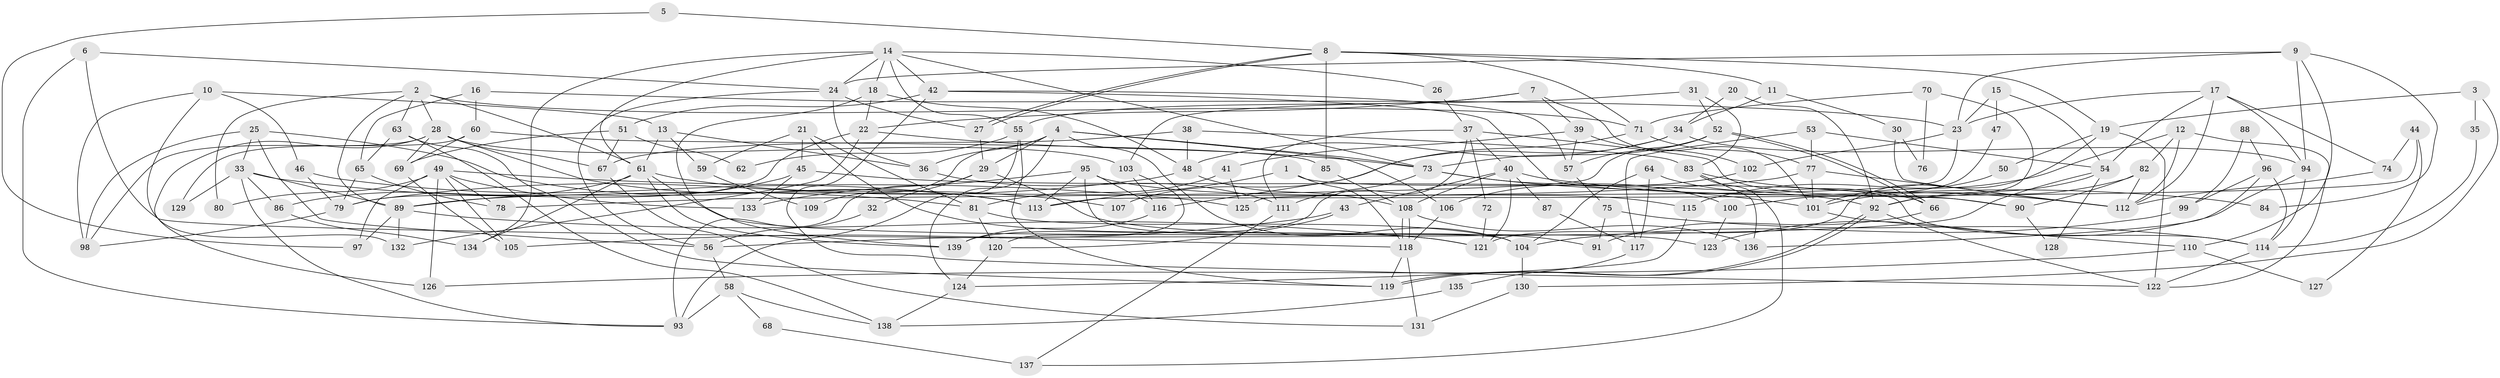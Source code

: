 // Generated by graph-tools (version 1.1) at 2025/36/03/09/25 02:36:08]
// undirected, 139 vertices, 278 edges
graph export_dot {
graph [start="1"]
  node [color=gray90,style=filled];
  1;
  2;
  3;
  4;
  5;
  6;
  7;
  8;
  9;
  10;
  11;
  12;
  13;
  14;
  15;
  16;
  17;
  18;
  19;
  20;
  21;
  22;
  23;
  24;
  25;
  26;
  27;
  28;
  29;
  30;
  31;
  32;
  33;
  34;
  35;
  36;
  37;
  38;
  39;
  40;
  41;
  42;
  43;
  44;
  45;
  46;
  47;
  48;
  49;
  50;
  51;
  52;
  53;
  54;
  55;
  56;
  57;
  58;
  59;
  60;
  61;
  62;
  63;
  64;
  65;
  66;
  67;
  68;
  69;
  70;
  71;
  72;
  73;
  74;
  75;
  76;
  77;
  78;
  79;
  80;
  81;
  82;
  83;
  84;
  85;
  86;
  87;
  88;
  89;
  90;
  91;
  92;
  93;
  94;
  95;
  96;
  97;
  98;
  99;
  100;
  101;
  102;
  103;
  104;
  105;
  106;
  107;
  108;
  109;
  110;
  111;
  112;
  113;
  114;
  115;
  116;
  117;
  118;
  119;
  120;
  121;
  122;
  123;
  124;
  125;
  126;
  127;
  128;
  129;
  130;
  131;
  132;
  133;
  134;
  135;
  136;
  137;
  138;
  139;
  1 -- 113;
  1 -- 118;
  1 -- 114;
  2 -- 61;
  2 -- 28;
  2 -- 63;
  2 -- 71;
  2 -- 80;
  2 -- 89;
  3 -- 130;
  3 -- 19;
  3 -- 35;
  4 -- 106;
  4 -- 73;
  4 -- 29;
  4 -- 36;
  4 -- 104;
  4 -- 109;
  4 -- 124;
  5 -- 8;
  5 -- 97;
  6 -- 118;
  6 -- 24;
  6 -- 93;
  7 -- 55;
  7 -- 101;
  7 -- 22;
  7 -- 39;
  8 -- 27;
  8 -- 27;
  8 -- 19;
  8 -- 11;
  8 -- 71;
  8 -- 85;
  9 -- 23;
  9 -- 24;
  9 -- 84;
  9 -- 94;
  9 -- 110;
  10 -- 98;
  10 -- 13;
  10 -- 46;
  10 -- 132;
  11 -- 34;
  11 -- 30;
  12 -- 112;
  12 -- 122;
  12 -- 82;
  12 -- 115;
  13 -- 36;
  13 -- 61;
  13 -- 59;
  14 -- 73;
  14 -- 18;
  14 -- 24;
  14 -- 26;
  14 -- 42;
  14 -- 55;
  14 -- 61;
  14 -- 134;
  15 -- 54;
  15 -- 23;
  15 -- 47;
  16 -- 60;
  16 -- 65;
  16 -- 23;
  17 -- 112;
  17 -- 23;
  17 -- 54;
  17 -- 74;
  17 -- 94;
  18 -- 22;
  18 -- 139;
  18 -- 48;
  19 -- 122;
  19 -- 121;
  19 -- 50;
  20 -- 34;
  20 -- 92;
  21 -- 81;
  21 -- 121;
  21 -- 45;
  21 -- 59;
  22 -- 132;
  22 -- 73;
  22 -- 79;
  23 -- 125;
  23 -- 102;
  24 -- 27;
  24 -- 36;
  24 -- 56;
  25 -- 33;
  25 -- 56;
  25 -- 98;
  25 -- 113;
  26 -- 37;
  27 -- 29;
  28 -- 103;
  28 -- 98;
  28 -- 67;
  28 -- 69;
  28 -- 113;
  28 -- 126;
  29 -- 93;
  29 -- 32;
  29 -- 91;
  30 -- 112;
  30 -- 76;
  31 -- 103;
  31 -- 52;
  31 -- 83;
  32 -- 56;
  33 -- 89;
  33 -- 93;
  33 -- 81;
  33 -- 86;
  33 -- 129;
  34 -- 94;
  34 -- 48;
  34 -- 107;
  35 -- 114;
  36 -- 111;
  37 -- 139;
  37 -- 90;
  37 -- 40;
  37 -- 72;
  37 -- 111;
  38 -- 83;
  38 -- 48;
  38 -- 67;
  39 -- 57;
  39 -- 41;
  39 -- 102;
  40 -- 108;
  40 -- 43;
  40 -- 84;
  40 -- 87;
  40 -- 121;
  41 -- 81;
  41 -- 125;
  42 -- 122;
  42 -- 51;
  42 -- 57;
  42 -- 90;
  43 -- 120;
  43 -- 105;
  44 -- 113;
  44 -- 74;
  44 -- 127;
  45 -- 92;
  45 -- 89;
  45 -- 133;
  46 -- 113;
  46 -- 79;
  47 -- 100;
  48 -- 79;
  48 -- 108;
  49 -- 126;
  49 -- 105;
  49 -- 78;
  49 -- 80;
  49 -- 97;
  49 -- 125;
  49 -- 133;
  50 -- 101;
  51 -- 67;
  51 -- 62;
  51 -- 69;
  52 -- 73;
  52 -- 66;
  52 -- 66;
  52 -- 57;
  52 -- 78;
  53 -- 54;
  53 -- 77;
  53 -- 117;
  54 -- 56;
  54 -- 92;
  54 -- 128;
  55 -- 119;
  55 -- 62;
  55 -- 93;
  56 -- 58;
  57 -- 75;
  58 -- 93;
  58 -- 138;
  58 -- 68;
  59 -- 109;
  60 -- 69;
  60 -- 85;
  60 -- 129;
  61 -- 86;
  61 -- 107;
  61 -- 123;
  61 -- 134;
  61 -- 139;
  63 -- 65;
  63 -- 119;
  63 -- 138;
  64 -- 66;
  64 -- 104;
  64 -- 117;
  65 -- 79;
  65 -- 78;
  66 -- 91;
  67 -- 131;
  68 -- 137;
  69 -- 105;
  70 -- 71;
  70 -- 92;
  70 -- 76;
  71 -- 77;
  71 -- 116;
  72 -- 121;
  73 -- 111;
  73 -- 100;
  73 -- 101;
  74 -- 112;
  75 -- 114;
  75 -- 91;
  77 -- 89;
  77 -- 101;
  77 -- 112;
  79 -- 98;
  81 -- 104;
  81 -- 120;
  82 -- 101;
  82 -- 90;
  82 -- 112;
  83 -- 112;
  83 -- 136;
  83 -- 137;
  85 -- 108;
  86 -- 134;
  87 -- 117;
  88 -- 99;
  88 -- 96;
  89 -- 97;
  89 -- 121;
  89 -- 132;
  90 -- 128;
  92 -- 119;
  92 -- 119;
  92 -- 122;
  94 -- 114;
  94 -- 123;
  95 -- 133;
  95 -- 113;
  95 -- 104;
  95 -- 115;
  95 -- 116;
  96 -- 114;
  96 -- 136;
  96 -- 99;
  99 -- 104;
  100 -- 123;
  101 -- 110;
  102 -- 106;
  103 -- 116;
  103 -- 120;
  104 -- 130;
  106 -- 118;
  108 -- 118;
  108 -- 118;
  108 -- 136;
  110 -- 126;
  110 -- 127;
  111 -- 137;
  114 -- 122;
  115 -- 124;
  116 -- 139;
  117 -- 135;
  118 -- 119;
  118 -- 131;
  120 -- 124;
  124 -- 138;
  130 -- 131;
  135 -- 138;
}

